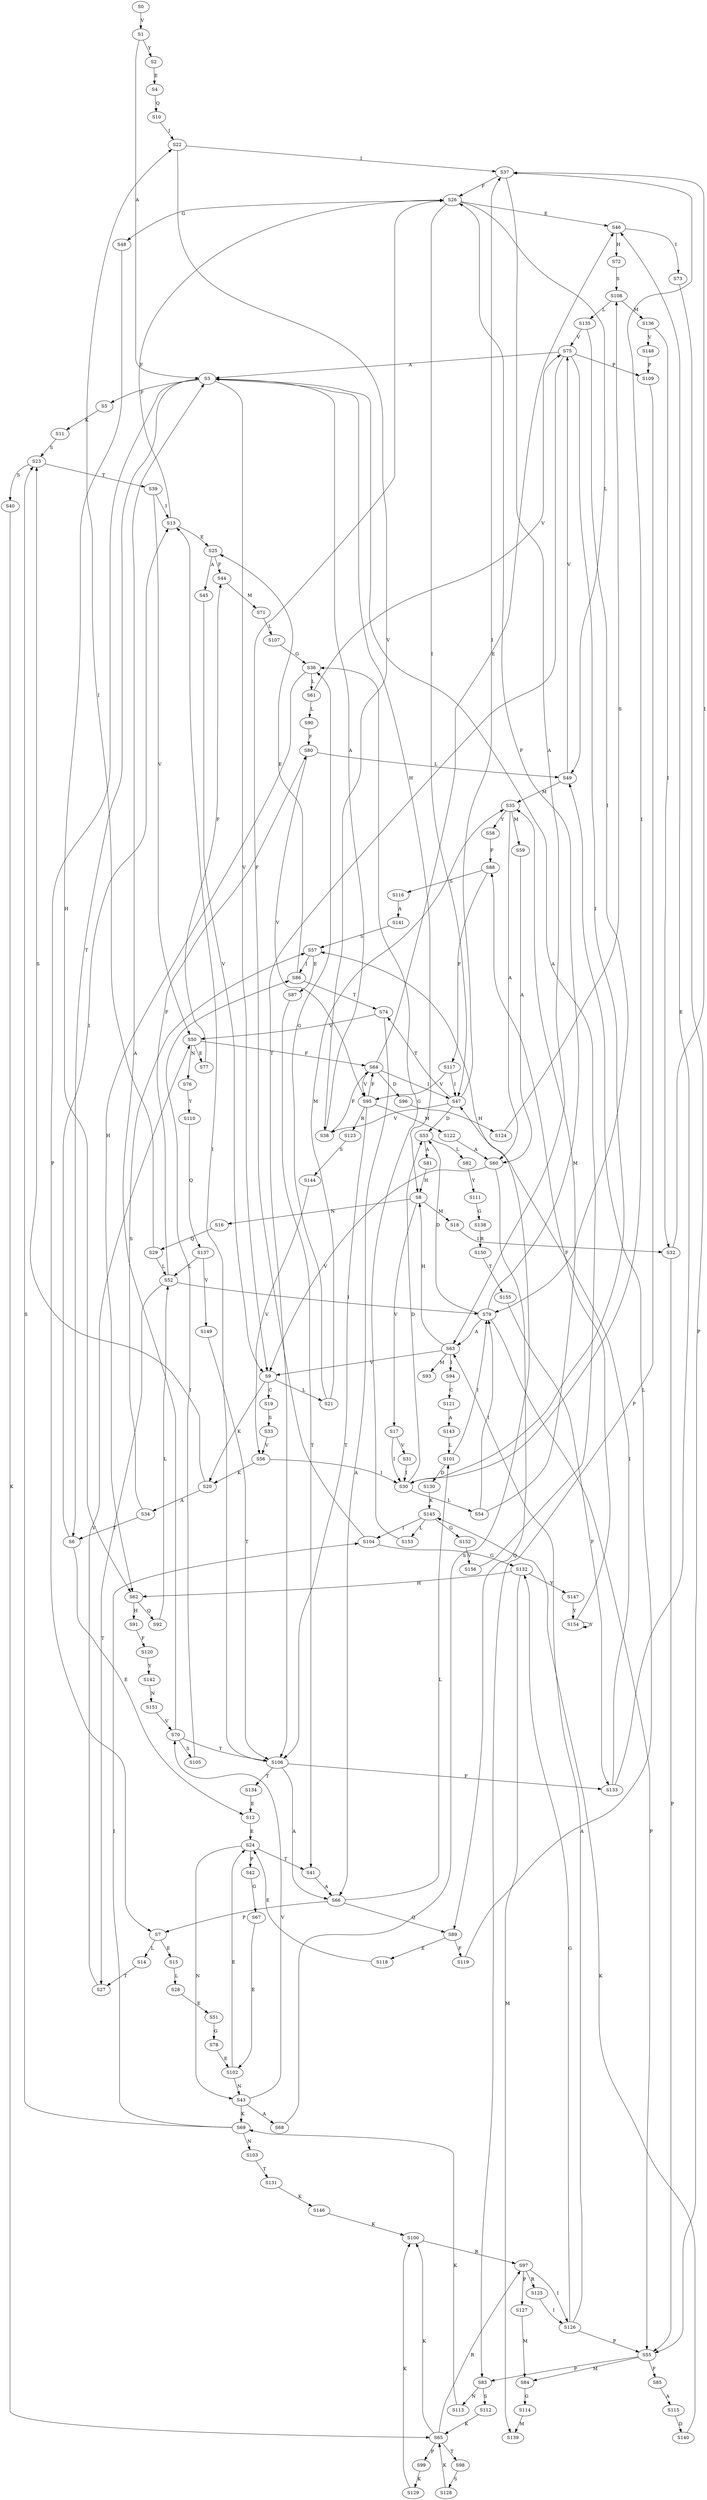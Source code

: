 strict digraph  {
	S0 -> S1 [ label = V ];
	S1 -> S2 [ label = Y ];
	S1 -> S3 [ label = A ];
	S2 -> S4 [ label = E ];
	S3 -> S5 [ label = F ];
	S3 -> S6 [ label = T ];
	S3 -> S7 [ label = P ];
	S3 -> S8 [ label = H ];
	S3 -> S9 [ label = V ];
	S4 -> S10 [ label = Q ];
	S5 -> S11 [ label = K ];
	S6 -> S12 [ label = E ];
	S6 -> S13 [ label = I ];
	S7 -> S14 [ label = L ];
	S7 -> S15 [ label = E ];
	S8 -> S16 [ label = N ];
	S8 -> S17 [ label = V ];
	S8 -> S18 [ label = M ];
	S9 -> S19 [ label = C ];
	S9 -> S20 [ label = K ];
	S9 -> S21 [ label = L ];
	S10 -> S22 [ label = I ];
	S11 -> S23 [ label = S ];
	S12 -> S24 [ label = E ];
	S13 -> S25 [ label = E ];
	S13 -> S26 [ label = F ];
	S14 -> S27 [ label = T ];
	S15 -> S28 [ label = L ];
	S16 -> S29 [ label = Q ];
	S17 -> S30 [ label = I ];
	S17 -> S31 [ label = V ];
	S18 -> S32 [ label = I ];
	S19 -> S33 [ label = S ];
	S20 -> S34 [ label = A ];
	S20 -> S23 [ label = S ];
	S21 -> S35 [ label = M ];
	S21 -> S36 [ label = G ];
	S22 -> S37 [ label = I ];
	S22 -> S38 [ label = V ];
	S23 -> S39 [ label = T ];
	S23 -> S40 [ label = S ];
	S24 -> S41 [ label = T ];
	S24 -> S42 [ label = P ];
	S24 -> S43 [ label = N ];
	S25 -> S44 [ label = F ];
	S25 -> S45 [ label = A ];
	S26 -> S46 [ label = E ];
	S26 -> S47 [ label = I ];
	S26 -> S48 [ label = G ];
	S26 -> S49 [ label = L ];
	S27 -> S50 [ label = V ];
	S28 -> S51 [ label = E ];
	S29 -> S52 [ label = L ];
	S29 -> S22 [ label = I ];
	S30 -> S53 [ label = D ];
	S30 -> S37 [ label = I ];
	S30 -> S54 [ label = L ];
	S31 -> S30 [ label = I ];
	S32 -> S37 [ label = I ];
	S32 -> S55 [ label = P ];
	S33 -> S56 [ label = V ];
	S34 -> S57 [ label = S ];
	S34 -> S6 [ label = T ];
	S35 -> S58 [ label = Y ];
	S35 -> S59 [ label = M ];
	S35 -> S60 [ label = A ];
	S36 -> S61 [ label = L ];
	S36 -> S62 [ label = H ];
	S37 -> S63 [ label = A ];
	S37 -> S26 [ label = F ];
	S38 -> S3 [ label = A ];
	S38 -> S64 [ label = F ];
	S39 -> S13 [ label = I ];
	S39 -> S50 [ label = V ];
	S40 -> S65 [ label = K ];
	S41 -> S66 [ label = A ];
	S42 -> S67 [ label = G ];
	S43 -> S68 [ label = A ];
	S43 -> S69 [ label = K ];
	S43 -> S70 [ label = V ];
	S44 -> S71 [ label = M ];
	S45 -> S9 [ label = V ];
	S46 -> S72 [ label = H ];
	S46 -> S73 [ label = I ];
	S47 -> S37 [ label = I ];
	S47 -> S74 [ label = T ];
	S47 -> S38 [ label = V ];
	S47 -> S53 [ label = D ];
	S48 -> S62 [ label = H ];
	S49 -> S75 [ label = V ];
	S49 -> S35 [ label = M ];
	S50 -> S64 [ label = F ];
	S50 -> S76 [ label = N ];
	S50 -> S77 [ label = E ];
	S51 -> S78 [ label = G ];
	S52 -> S79 [ label = I ];
	S52 -> S27 [ label = T ];
	S52 -> S80 [ label = F ];
	S53 -> S81 [ label = A ];
	S53 -> S82 [ label = L ];
	S54 -> S79 [ label = I ];
	S54 -> S35 [ label = M ];
	S55 -> S83 [ label = P ];
	S55 -> S84 [ label = M ];
	S55 -> S85 [ label = F ];
	S56 -> S30 [ label = I ];
	S56 -> S20 [ label = K ];
	S57 -> S86 [ label = I ];
	S57 -> S87 [ label = E ];
	S58 -> S88 [ label = F ];
	S59 -> S60 [ label = A ];
	S60 -> S9 [ label = V ];
	S60 -> S89 [ label = Q ];
	S61 -> S90 [ label = L ];
	S61 -> S75 [ label = V ];
	S62 -> S91 [ label = H ];
	S62 -> S92 [ label = Q ];
	S63 -> S93 [ label = M ];
	S63 -> S9 [ label = V ];
	S63 -> S8 [ label = H ];
	S63 -> S94 [ label = I ];
	S64 -> S47 [ label = I ];
	S64 -> S46 [ label = E ];
	S64 -> S95 [ label = V ];
	S64 -> S96 [ label = D ];
	S65 -> S97 [ label = R ];
	S65 -> S98 [ label = T ];
	S65 -> S99 [ label = P ];
	S65 -> S100 [ label = K ];
	S66 -> S7 [ label = P ];
	S66 -> S89 [ label = Q ];
	S66 -> S101 [ label = L ];
	S67 -> S102 [ label = E ];
	S68 -> S57 [ label = S ];
	S69 -> S103 [ label = N ];
	S69 -> S104 [ label = I ];
	S69 -> S23 [ label = S ];
	S70 -> S3 [ label = A ];
	S70 -> S105 [ label = S ];
	S70 -> S106 [ label = T ];
	S71 -> S107 [ label = L ];
	S72 -> S108 [ label = S ];
	S73 -> S55 [ label = P ];
	S74 -> S66 [ label = A ];
	S74 -> S50 [ label = V ];
	S75 -> S30 [ label = I ];
	S75 -> S106 [ label = T ];
	S75 -> S109 [ label = P ];
	S75 -> S3 [ label = A ];
	S76 -> S110 [ label = Y ];
	S77 -> S44 [ label = F ];
	S78 -> S102 [ label = E ];
	S79 -> S55 [ label = P ];
	S79 -> S26 [ label = F ];
	S79 -> S53 [ label = D ];
	S79 -> S63 [ label = A ];
	S80 -> S95 [ label = V ];
	S80 -> S49 [ label = L ];
	S81 -> S8 [ label = H ];
	S82 -> S111 [ label = Y ];
	S83 -> S112 [ label = S ];
	S83 -> S113 [ label = N ];
	S84 -> S114 [ label = G ];
	S85 -> S115 [ label = A ];
	S86 -> S25 [ label = E ];
	S86 -> S74 [ label = T ];
	S87 -> S41 [ label = T ];
	S88 -> S116 [ label = S ];
	S88 -> S117 [ label = F ];
	S89 -> S118 [ label = E ];
	S89 -> S119 [ label = F ];
	S90 -> S80 [ label = F ];
	S91 -> S120 [ label = F ];
	S92 -> S52 [ label = L ];
	S94 -> S121 [ label = C ];
	S95 -> S122 [ label = M ];
	S95 -> S106 [ label = T ];
	S95 -> S123 [ label = R ];
	S95 -> S64 [ label = F ];
	S96 -> S124 [ label = H ];
	S97 -> S125 [ label = R ];
	S97 -> S126 [ label = I ];
	S97 -> S127 [ label = P ];
	S98 -> S128 [ label = S ];
	S99 -> S129 [ label = K ];
	S100 -> S97 [ label = R ];
	S101 -> S130 [ label = D ];
	S101 -> S79 [ label = I ];
	S102 -> S43 [ label = N ];
	S102 -> S24 [ label = E ];
	S103 -> S131 [ label = T ];
	S104 -> S132 [ label = G ];
	S104 -> S26 [ label = F ];
	S105 -> S86 [ label = I ];
	S106 -> S13 [ label = I ];
	S106 -> S66 [ label = A ];
	S106 -> S133 [ label = F ];
	S106 -> S134 [ label = T ];
	S107 -> S36 [ label = G ];
	S108 -> S135 [ label = L ];
	S108 -> S136 [ label = M ];
	S109 -> S83 [ label = P ];
	S110 -> S137 [ label = Q ];
	S111 -> S138 [ label = G ];
	S112 -> S65 [ label = K ];
	S113 -> S69 [ label = K ];
	S114 -> S139 [ label = M ];
	S115 -> S140 [ label = D ];
	S116 -> S141 [ label = A ];
	S117 -> S47 [ label = I ];
	S117 -> S95 [ label = V ];
	S118 -> S24 [ label = E ];
	S119 -> S49 [ label = L ];
	S120 -> S142 [ label = Y ];
	S121 -> S143 [ label = A ];
	S122 -> S60 [ label = A ];
	S123 -> S144 [ label = S ];
	S124 -> S108 [ label = S ];
	S125 -> S126 [ label = I ];
	S126 -> S63 [ label = A ];
	S126 -> S55 [ label = P ];
	S126 -> S132 [ label = G ];
	S127 -> S84 [ label = M ];
	S128 -> S65 [ label = K ];
	S129 -> S100 [ label = K ];
	S130 -> S145 [ label = K ];
	S131 -> S146 [ label = K ];
	S132 -> S147 [ label = Y ];
	S132 -> S62 [ label = H ];
	S132 -> S139 [ label = M ];
	S133 -> S46 [ label = E ];
	S133 -> S47 [ label = I ];
	S134 -> S12 [ label = E ];
	S135 -> S79 [ label = I ];
	S135 -> S75 [ label = V ];
	S136 -> S148 [ label = V ];
	S136 -> S32 [ label = I ];
	S137 -> S52 [ label = L ];
	S137 -> S149 [ label = V ];
	S138 -> S150 [ label = R ];
	S140 -> S145 [ label = K ];
	S141 -> S57 [ label = S ];
	S142 -> S151 [ label = N ];
	S143 -> S101 [ label = L ];
	S144 -> S56 [ label = V ];
	S145 -> S104 [ label = I ];
	S145 -> S152 [ label = G ];
	S145 -> S153 [ label = L ];
	S146 -> S100 [ label = K ];
	S147 -> S154 [ label = Y ];
	S148 -> S109 [ label = P ];
	S149 -> S106 [ label = T ];
	S150 -> S155 [ label = T ];
	S151 -> S70 [ label = V ];
	S152 -> S156 [ label = V ];
	S153 -> S36 [ label = G ];
	S154 -> S88 [ label = F ];
	S154 -> S154 [ label = Y ];
	S155 -> S133 [ label = F ];
	S156 -> S3 [ label = A ];
}
